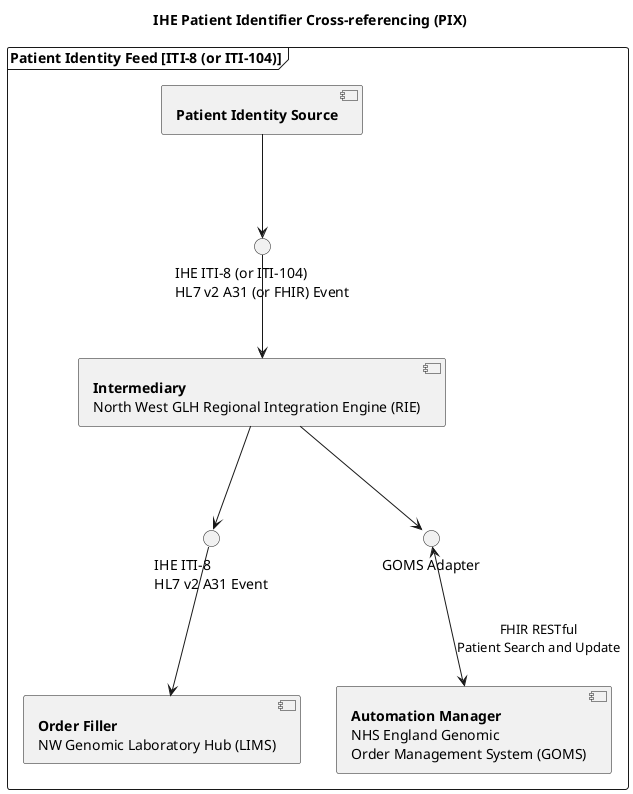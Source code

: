 @startuml

title "IHE Patient Identifier Cross-referencing (PIX)"

frame "Patient Identity Feed [ITI-8 (or ITI-104)]" as PIX {

  component "**Order Filler**\nNW Genomic Laboratory Hub (LIMS)" as LIMS
  component "**Patient Identity Source**" as EPR
  component "**Intermediary**\nNorth West GLH Regional Integration Engine (RIE)" as TIE
  component "**Automation Manager**\nNHS England Genomic\nOrder Management System (GOMS)" as GOMS

 interface "IHE ITI-8 (or ITI-104)\nHL7 v2 A31 (or FHIR) Event" as HL7_ORM1

 interface "IHE ITI-8\nHL7 v2 A31 Event" as HL7_ORM2
 interface "GOMS Adapter" as REST

  TIE -d-> REST
  REST <-d-> GOMS : FHIR RESTful\nPatient Search and Update
  EPR -d-> HL7_ORM1
  HL7_ORM1 -d-> TIE
  TIE -d-> HL7_ORM2
}

HL7_ORM2 -d-> LIMS

@enduml
